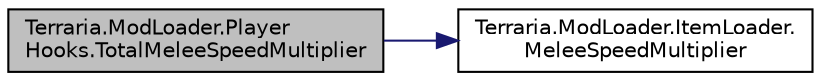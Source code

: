 digraph "Terraria.ModLoader.PlayerHooks.TotalMeleeSpeedMultiplier"
{
  edge [fontname="Helvetica",fontsize="10",labelfontname="Helvetica",labelfontsize="10"];
  node [fontname="Helvetica",fontsize="10",shape=record];
  rankdir="LR";
  Node250 [label="Terraria.ModLoader.Player\lHooks.TotalMeleeSpeedMultiplier",height=0.2,width=0.4,color="black", fillcolor="grey75", style="filled", fontcolor="black"];
  Node250 -> Node251 [color="midnightblue",fontsize="10",style="solid",fontname="Helvetica"];
  Node251 [label="Terraria.ModLoader.ItemLoader.\lMeleeSpeedMultiplier",height=0.2,width=0.4,color="black", fillcolor="white", style="filled",URL="$class_terraria_1_1_mod_loader_1_1_item_loader.html#a8eb509843ef4d67d7465027dd6535ec5"];
}
